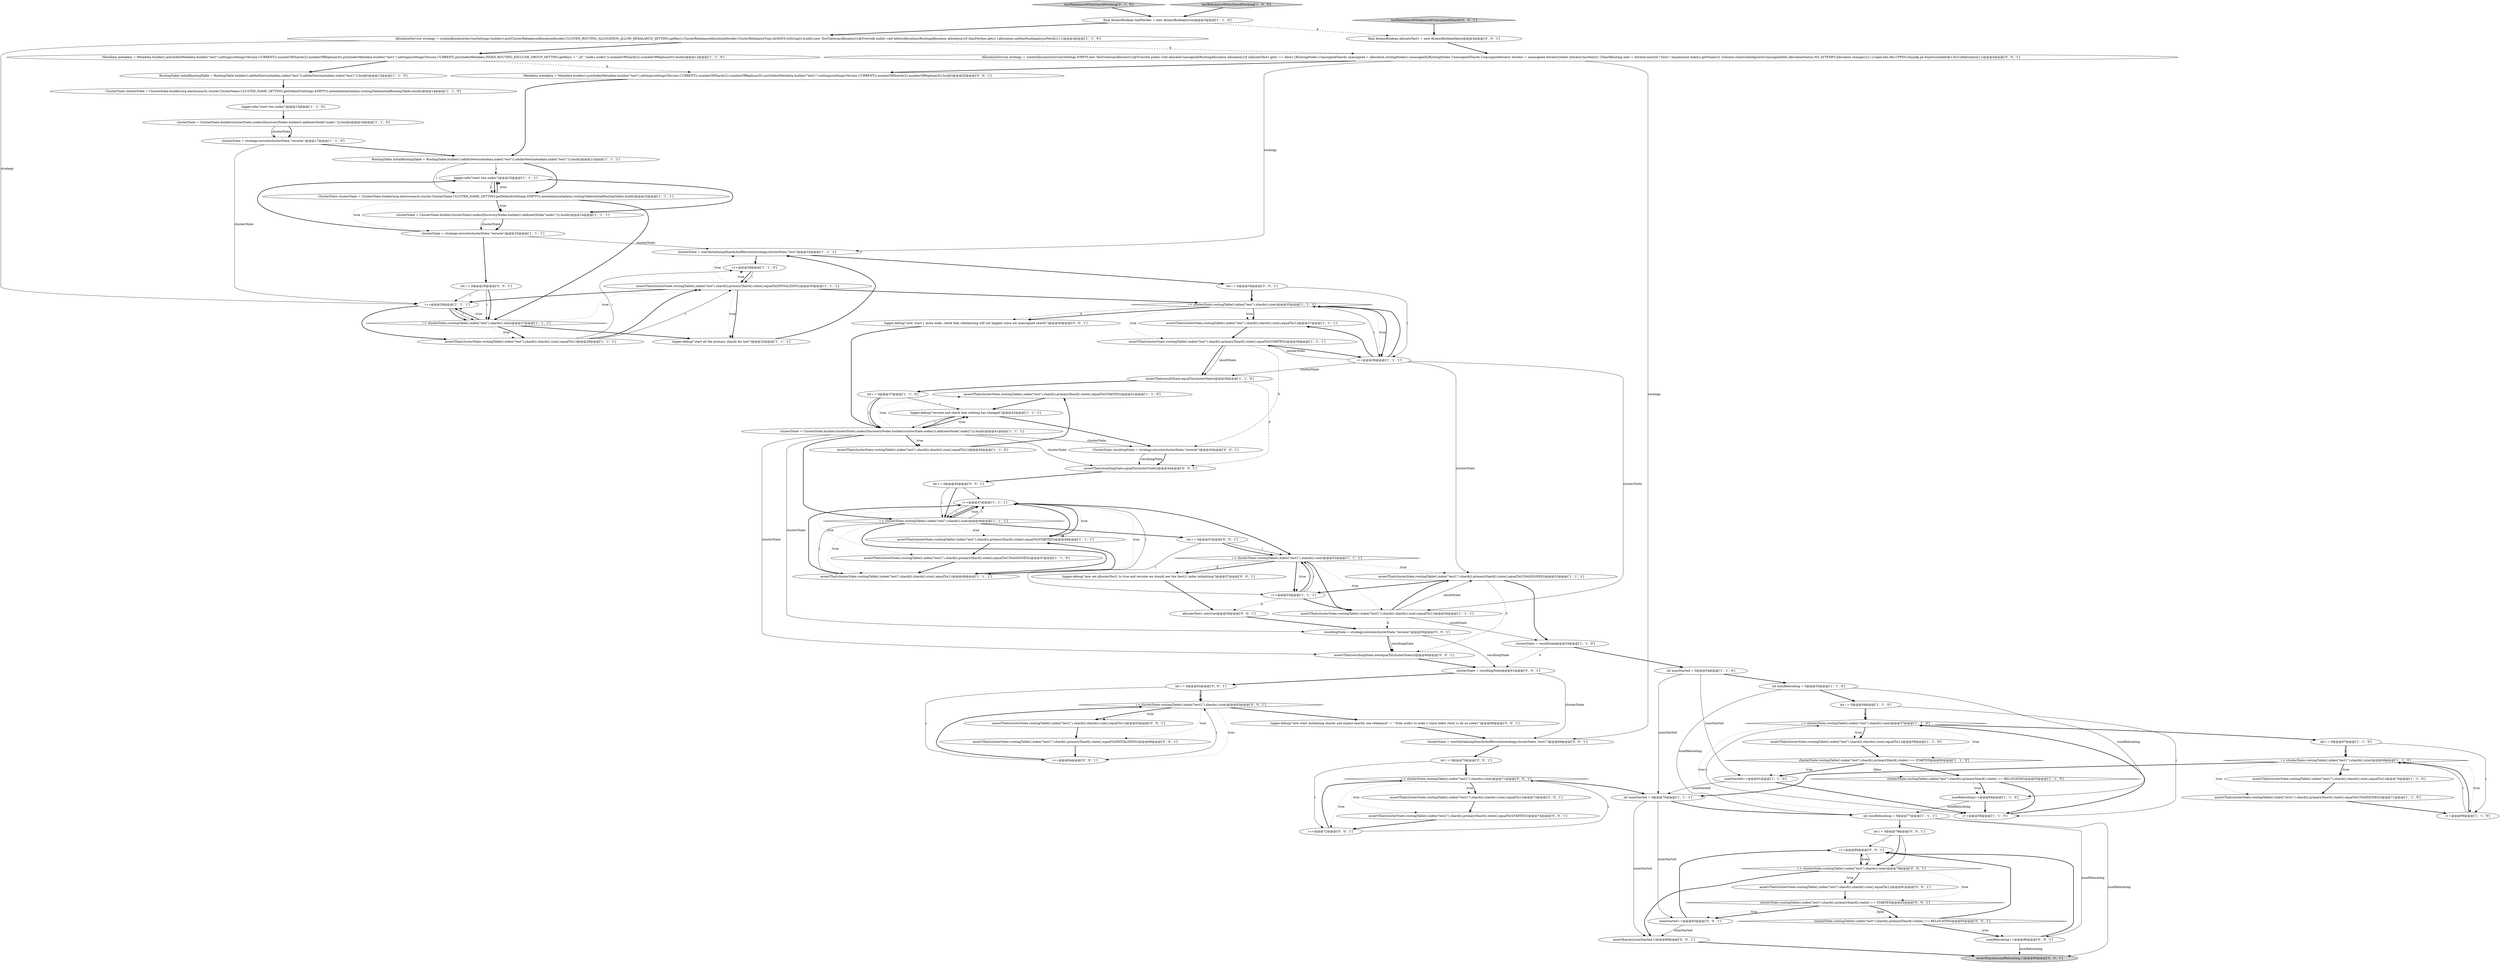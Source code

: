 digraph {
25 [style = filled, label = "assertThat(clusterState.routingTable().index(\"test\").shard(i).primaryShard().state(),equalTo(STARTED))@@@41@@@['1', '1', '0']", fillcolor = white, shape = ellipse image = "AAA0AAABBB1BBB"];
59 [style = filled, label = "i < clusterState.routingTable().index(\"test1\").shards().size()@@@63@@@['0', '0', '1']", fillcolor = white, shape = diamond image = "AAA0AAABBB3BBB"];
36 [style = filled, label = "assertThat(clusterState.routingTable().index(\"test1\").shard(i).shards().size(),equalTo(1))@@@70@@@['1', '1', '0']", fillcolor = white, shape = ellipse image = "AAA0AAABBB1BBB"];
23 [style = filled, label = "clusterState.routingTable().index(\"test\").shard(i).primaryShard().state() == STARTED@@@60@@@['1', '1', '0']", fillcolor = white, shape = diamond image = "AAA0AAABBB1BBB"];
43 [style = filled, label = "assertThat(clusterState.routingTable().index(\"test1\").shard(i).primaryShard().state(),equalTo(UNASSIGNED))@@@55@@@['1', '1', '1']", fillcolor = white, shape = ellipse image = "AAA0AAABBB1BBB"];
54 [style = filled, label = "i++@@@28@@@['1', '1', '0']", fillcolor = white, shape = ellipse image = "AAA0AAABBB1BBB"];
74 [style = filled, label = "clusterState = resultingState@@@61@@@['0', '0', '1']", fillcolor = white, shape = ellipse image = "AAA0AAABBB3BBB"];
80 [style = filled, label = "clusterState.routingTable().index(\"test\").shard(i).primaryShard().state() == RELOCATING@@@85@@@['0', '0', '1']", fillcolor = white, shape = diamond image = "AAA0AAABBB3BBB"];
87 [style = filled, label = "testRebalanceWithIgnoredUnassignedShards['0', '0', '1']", fillcolor = lightgray, shape = diamond image = "AAA0AAABBB3BBB"];
34 [style = filled, label = "int numRelocating = 0@@@77@@@['1', '1', '1']", fillcolor = white, shape = ellipse image = "AAA0AAABBB1BBB"];
65 [style = filled, label = "numStarted++@@@83@@@['0', '0', '1']", fillcolor = white, shape = ellipse image = "AAA0AAABBB3BBB"];
17 [style = filled, label = "Metadata metadata = Metadata.builder().put(IndexMetadata.builder(\"test\").settings(settings(Version.CURRENT)).numberOfShards(2).numberOfReplicas(0)).put(IndexMetadata.builder(\"test1\").settings(settings(Version.CURRENT).put(IndexMetadata.INDEX_ROUTING_EXCLUDE_GROUP_SETTING.getKey() + \"_id\",\"node1,node2\")).numberOfShards(2).numberOfReplicas(0)).build()@@@12@@@['1', '1', '0']", fillcolor = white, shape = ellipse image = "AAA0AAABBB1BBB"];
78 [style = filled, label = "assertEquals(numStarted,1)@@@89@@@['0', '0', '1']", fillcolor = white, shape = ellipse image = "AAA0AAABBB3BBB"];
63 [style = filled, label = "assertThat(resultingState,not(equalTo(clusterState)))@@@60@@@['0', '0', '1']", fillcolor = white, shape = ellipse image = "AAA0AAABBB3BBB"];
51 [style = filled, label = "i < clusterState.routingTable().index(\"test\").shards().size()@@@27@@@['1', '1', '1']", fillcolor = white, shape = diamond image = "AAA0AAABBB1BBB"];
79 [style = filled, label = "logger.debug(\"now, start 1 more node, check that rebalancing will not happen since we unassigned shards\")@@@40@@@['0', '0', '1']", fillcolor = white, shape = ellipse image = "AAA0AAABBB3BBB"];
22 [style = filled, label = "int numStarted = 0@@@54@@@['1', '1', '0']", fillcolor = white, shape = ellipse image = "AAA0AAABBB1BBB"];
94 [style = filled, label = "i < clusterState.routingTable().index(\"test1\").shards().size()@@@71@@@['0', '0', '1']", fillcolor = white, shape = diamond image = "AAA0AAABBB3BBB"];
70 [style = filled, label = "i++@@@64@@@['0', '0', '1']", fillcolor = white, shape = ellipse image = "AAA0AAABBB3BBB"];
91 [style = filled, label = "assertThat(clusterState.routingTable().index(\"test1\").shard(i).shards().size(),equalTo(1))@@@65@@@['0', '0', '1']", fillcolor = white, shape = ellipse image = "AAA0AAABBB3BBB"];
96 [style = filled, label = "allocateTest1.set(true)@@@58@@@['0', '0', '1']", fillcolor = white, shape = ellipse image = "AAA0AAABBB3BBB"];
26 [style = filled, label = "logger.info(\"start two nodes\")@@@23@@@['1', '1', '1']", fillcolor = white, shape = ellipse image = "AAA0AAABBB1BBB"];
76 [style = filled, label = "assertThat(clusterState.routingTable().index(\"test1\").shard(i).primaryShard().state(),equalTo(INITIALIZING))@@@66@@@['0', '0', '1']", fillcolor = white, shape = ellipse image = "AAA0AAABBB3BBB"];
75 [style = filled, label = "logger.debug(\"now set allocateTest1 to true and reroute we should see the (test1( index initializing\")@@@57@@@['0', '0', '1']", fillcolor = white, shape = ellipse image = "AAA0AAABBB3BBB"];
40 [style = filled, label = "int i = 0@@@56@@@['1', '1', '0']", fillcolor = white, shape = ellipse image = "AAA0AAABBB1BBB"];
77 [style = filled, label = "Metadata metadata = Metadata.builder().put(IndexMetadata.builder(\"test\").settings(settings(Version.CURRENT)).numberOfShards(2).numberOfReplicas(0)).put(IndexMetadata.builder(\"test1\").settings(settings(Version.CURRENT)).numberOfShards(2).numberOfReplicas(0)).build()@@@20@@@['0', '0', '1']", fillcolor = white, shape = ellipse image = "AAA0AAABBB3BBB"];
86 [style = filled, label = "logger.debug(\"now start initializing shards and expect exactly one rebalance\" + \" from node1 to node 2 since index (test( is all on node1\")@@@68@@@['0', '0', '1']", fillcolor = white, shape = ellipse image = "AAA0AAABBB3BBB"];
1 [style = filled, label = "clusterState = strategy.reroute(clusterState,\"reroute\")@@@17@@@['1', '1', '0']", fillcolor = white, shape = ellipse image = "AAA0AAABBB1BBB"];
21 [style = filled, label = "assertThat(clusterState.routingTable().index(\"test\").shard(i).shards().size(),equalTo(1))@@@40@@@['1', '1', '0']", fillcolor = white, shape = ellipse image = "AAA0AAABBB1BBB"];
46 [style = filled, label = "int i = 0@@@67@@@['1', '1', '0']", fillcolor = white, shape = ellipse image = "AAA0AAABBB1BBB"];
49 [style = filled, label = "i++@@@53@@@['1', '1', '1']", fillcolor = white, shape = ellipse image = "AAA0AAABBB1BBB"];
4 [style = filled, label = "assertThat(clusterState.routingTable().index(\"test\").shard(i).primaryShard().state(),equalTo(STARTED))@@@49@@@['1', '1', '1']", fillcolor = white, shape = ellipse image = "AAA0AAABBB1BBB"];
84 [style = filled, label = "i++@@@80@@@['0', '0', '1']", fillcolor = white, shape = ellipse image = "AAA0AAABBB3BBB"];
72 [style = filled, label = "clusterState.routingTable().index(\"test\").shard(i).primaryShard().state() == STARTED@@@82@@@['0', '0', '1']", fillcolor = white, shape = diamond image = "AAA0AAABBB3BBB"];
52 [style = filled, label = "logger.debug(\"start all the primary shards for test\")@@@32@@@['1', '1', '1']", fillcolor = white, shape = ellipse image = "AAA0AAABBB1BBB"];
42 [style = filled, label = "ClusterState clusterState = ClusterState.builder(org.elasticsearch.cluster.ClusterName.CLUSTER_NAME_SETTING.getDefault(Settings.EMPTY)).metadata(metadata).routingTable(initialRoutingTable).build()@@@14@@@['1', '1', '0']", fillcolor = white, shape = ellipse image = "AAA0AAABBB1BBB"];
93 [style = filled, label = "assertThat(resultingState,equalTo(clusterState))@@@44@@@['0', '0', '1']", fillcolor = white, shape = ellipse image = "AAA0AAABBB3BBB"];
6 [style = filled, label = "i++@@@28@@@['1', '1', '1']", fillcolor = white, shape = ellipse image = "AAA0AAABBB1BBB"];
82 [style = filled, label = "final AtomicBoolean allocateTest1 = new AtomicBoolean(false)@@@3@@@['0', '0', '1']", fillcolor = white, shape = ellipse image = "AAA0AAABBB3BBB"];
56 [style = filled, label = "clusterState = resultState@@@53@@@['1', '1', '0']", fillcolor = white, shape = ellipse image = "AAA0AAABBB1BBB"];
73 [style = filled, label = "i < clusterState.routingTable().index(\"test\").shards().size()@@@79@@@['0', '0', '1']", fillcolor = white, shape = diamond image = "AAA0AAABBB3BBB"];
16 [style = filled, label = "RoutingTable initialRoutingTable = RoutingTable.builder().addAsNew(metadata.index(\"test\")).addAsNew(metadata.index(\"test1\")).build()@@@13@@@['1', '1', '0']", fillcolor = white, shape = ellipse image = "AAA0AAABBB1BBB"];
0 [style = filled, label = "RoutingTable initialRoutingTable = RoutingTable.builder().addAsNew(metadata.index(\"test\")).addAsNew(metadata.index(\"test1\")).build()@@@21@@@['1', '1', '1']", fillcolor = white, shape = ellipse image = "AAA0AAABBB1BBB"];
58 [style = filled, label = "testRebalanceWhileShardFetching['0', '1', '0']", fillcolor = lightgray, shape = diamond image = "AAA0AAABBB2BBB"];
3 [style = filled, label = "clusterState = ClusterState.builder(clusterState).nodes(DiscoveryNodes.builder().add(newNode(\"node1\"))).build()@@@16@@@['1', '1', '0']", fillcolor = white, shape = ellipse image = "AAA0AAABBB1BBB"];
89 [style = filled, label = "int i = 0@@@70@@@['0', '0', '1']", fillcolor = white, shape = ellipse image = "AAA0AAABBB3BBB"];
37 [style = filled, label = "assertThat(resultState,equalTo(clusterState))@@@36@@@['1', '1', '0']", fillcolor = white, shape = ellipse image = "AAA0AAABBB1BBB"];
29 [style = filled, label = "clusterState = ClusterState.builder(clusterState).nodes(DiscoveryNodes.builder().add(newNode(\"node1\"))).build()@@@24@@@['1', '1', '1']", fillcolor = white, shape = ellipse image = "AAA0AAABBB1BBB"];
68 [style = filled, label = "assertThat(clusterState.routingTable().index(\"test\").shard(i).shards().size(),equalTo(1))@@@81@@@['0', '0', '1']", fillcolor = white, shape = ellipse image = "AAA0AAABBB3BBB"];
53 [style = filled, label = "assertThat(clusterState.routingTable().index(\"test1\").shard(i).shards().size(),equalTo(1))@@@54@@@['1', '1', '1']", fillcolor = white, shape = ellipse image = "AAA0AAABBB1BBB"];
83 [style = filled, label = "int i = 0@@@26@@@['0', '0', '1']", fillcolor = white, shape = ellipse image = "AAA0AAABBB3BBB"];
33 [style = filled, label = "ClusterState clusterState = ClusterState.builder(org.elasticsearch.cluster.ClusterName.CLUSTER_NAME_SETTING.getDefault(Settings.EMPTY)).metadata(metadata).routingTable(initialRoutingTable).build()@@@22@@@['1', '1', '1']", fillcolor = white, shape = ellipse image = "AAA0AAABBB1BBB"];
48 [style = filled, label = "testRebalanceWhileShardFetching['1', '0', '0']", fillcolor = lightgray, shape = diamond image = "AAA0AAABBB1BBB"];
39 [style = filled, label = "clusterState.routingTable().index(\"test\").shard(i).primaryShard().state() == RELOCATING@@@63@@@['1', '1', '0']", fillcolor = white, shape = diamond image = "AAA0AAABBB1BBB"];
30 [style = filled, label = "i++@@@47@@@['1', '1', '1']", fillcolor = white, shape = ellipse image = "AAA0AAABBB1BBB"];
19 [style = filled, label = "i < clusterState.routingTable().index(\"test1\").shards().size()@@@52@@@['1', '1', '1']", fillcolor = white, shape = diamond image = "AAA0AAABBB1BBB"];
31 [style = filled, label = "assertThat(clusterState.routingTable().index(\"test\").shard(i).shards().size(),equalTo(1))@@@59@@@['1', '1', '0']", fillcolor = white, shape = ellipse image = "AAA0AAABBB1BBB"];
38 [style = filled, label = "assertThat(clusterState.routingTable().index(\"test\").shard(i).shards().size(),equalTo(1))@@@48@@@['1', '1', '1']", fillcolor = white, shape = ellipse image = "AAA0AAABBB1BBB"];
28 [style = filled, label = "logger.debug(\"reroute and check that nothing has changed\")@@@42@@@['1', '1', '1']", fillcolor = white, shape = ellipse image = "AAA0AAABBB1BBB"];
24 [style = filled, label = "assertThat(clusterState.routingTable().index(\"test1\").shard(i).primaryShard().state(),equalTo(UNASSIGNED))@@@71@@@['1', '1', '0']", fillcolor = white, shape = ellipse image = "AAA0AAABBB1BBB"];
92 [style = filled, label = "int i = 0@@@51@@@['0', '0', '1']", fillcolor = white, shape = ellipse image = "AAA0AAABBB3BBB"];
69 [style = filled, label = "i++@@@72@@@['0', '0', '1']", fillcolor = white, shape = ellipse image = "AAA0AAABBB3BBB"];
45 [style = filled, label = "assertThat(clusterState.routingTable().index(\"test\").shard(i).shards().size(),equalTo(1))@@@29@@@['1', '1', '1']", fillcolor = white, shape = ellipse image = "AAA0AAABBB1BBB"];
15 [style = filled, label = "assertThat(clusterState.routingTable().index(\"test\").shard(i).shards().size(),equalTo(1))@@@37@@@['1', '1', '1']", fillcolor = white, shape = ellipse image = "AAA0AAABBB1BBB"];
81 [style = filled, label = "clusterState = startInitializingShardsAndReroute(strategy,clusterState,\"test1\")@@@69@@@['0', '0', '1']", fillcolor = white, shape = ellipse image = "AAA0AAABBB3BBB"];
66 [style = filled, label = "ClusterState resultingState = strategy.reroute(clusterState,\"reroute\")@@@43@@@['0', '0', '1']", fillcolor = white, shape = ellipse image = "AAA0AAABBB3BBB"];
18 [style = filled, label = "i < clusterState.routingTable().index(\"test\").shards().size()@@@35@@@['1', '1', '1']", fillcolor = white, shape = diamond image = "AAA0AAABBB1BBB"];
13 [style = filled, label = "i < clusterState.routingTable().index(\"test\").shards().size()@@@57@@@['1', '1', '0']", fillcolor = white, shape = diamond image = "AAA0AAABBB1BBB"];
5 [style = filled, label = "int numRelocating = 0@@@55@@@['1', '1', '0']", fillcolor = white, shape = ellipse image = "AAA0AAABBB1BBB"];
10 [style = filled, label = "final AtomicBoolean hasFetches = new AtomicBoolean(true)@@@3@@@['1', '1', '0']", fillcolor = white, shape = ellipse image = "AAA0AAABBB1BBB"];
90 [style = filled, label = "assertThat(clusterState.routingTable().index(\"test1\").shard(i).shards().size(),equalTo(1))@@@73@@@['0', '0', '1']", fillcolor = white, shape = ellipse image = "AAA0AAABBB3BBB"];
9 [style = filled, label = "numStarted++@@@61@@@['1', '1', '0']", fillcolor = white, shape = ellipse image = "AAA0AAABBB1BBB"];
95 [style = filled, label = "assertEquals(numRelocating,1)@@@90@@@['0', '0', '1']", fillcolor = lightgray, shape = ellipse image = "AAA0AAABBB3BBB"];
7 [style = filled, label = "int i = 0@@@37@@@['1', '1', '0']", fillcolor = white, shape = ellipse image = "AAA0AAABBB1BBB"];
20 [style = filled, label = "i < clusterState.routingTable().index(\"test\").shards().size()@@@46@@@['1', '1', '1']", fillcolor = white, shape = diamond image = "AAA0AAABBB1BBB"];
88 [style = filled, label = "resultingState = strategy.reroute(clusterState,\"reroute\")@@@59@@@['0', '0', '1']", fillcolor = white, shape = ellipse image = "AAA0AAABBB3BBB"];
61 [style = filled, label = "int i = 0@@@34@@@['0', '0', '1']", fillcolor = white, shape = ellipse image = "AAA0AAABBB3BBB"];
11 [style = filled, label = "clusterState = strategy.reroute(clusterState,\"reroute\")@@@25@@@['1', '1', '1']", fillcolor = white, shape = ellipse image = "AAA0AAABBB1BBB"];
2 [style = filled, label = "i < clusterState.routingTable().index(\"test1\").shards().size()@@@68@@@['1', '1', '0']", fillcolor = white, shape = diamond image = "AAA0AAABBB1BBB"];
85 [style = filled, label = "int i = 0@@@78@@@['0', '0', '1']", fillcolor = white, shape = ellipse image = "AAA0AAABBB3BBB"];
55 [style = filled, label = "i++@@@36@@@['1', '1', '1']", fillcolor = white, shape = ellipse image = "AAA0AAABBB1BBB"];
27 [style = filled, label = "assertThat(clusterState.routingTable().index(\"test\").shard(i).primaryShard().state(),equalTo(STARTED))@@@38@@@['1', '1', '1']", fillcolor = white, shape = ellipse image = "AAA0AAABBB1BBB"];
62 [style = filled, label = "assertThat(clusterState.routingTable().index(\"test1\").shard(i).primaryShard().state(),equalTo(STARTED))@@@74@@@['0', '0', '1']", fillcolor = white, shape = ellipse image = "AAA0AAABBB3BBB"];
57 [style = filled, label = "int numStarted = 0@@@76@@@['1', '1', '1']", fillcolor = white, shape = ellipse image = "AAA0AAABBB1BBB"];
60 [style = filled, label = "AllocationService strategy = createAllocationService(Settings.EMPTY,new TestGatewayAllocator(){@Override public void allocateUnassigned(RoutingAllocation allocation){if (allocateTest1.get() == false) {RoutingNodes.UnassignedShards unassigned = allocation.routingNodes().unassigned()RoutingNodes.UnassignedShards.UnassignedIterator iterator = unassigned.iterator()while (iterator.hasNext()) {ShardRouting next = iterator.next()if (\"test1\".equals(next.index().getName())) {iterator.removeAndIgnore(UnassignedInfo.AllocationStatus.NO_ATTEMPT,allocation.changes())}}}super.edu.fdu.CPPDG.tinypdg.pe.ExpressionInfo@13e21a8allocation}})@@@4@@@['0', '0', '1']", fillcolor = white, shape = ellipse image = "AAA0AAABBB3BBB"];
64 [style = filled, label = "int i = 0@@@45@@@['0', '0', '1']", fillcolor = white, shape = ellipse image = "AAA0AAABBB3BBB"];
67 [style = filled, label = "numRelocating++@@@86@@@['0', '0', '1']", fillcolor = white, shape = ellipse image = "AAA0AAABBB3BBB"];
8 [style = filled, label = "logger.info(\"start two nodes\")@@@15@@@['1', '1', '0']", fillcolor = white, shape = ellipse image = "AAA0AAABBB1BBB"];
71 [style = filled, label = "int i = 0@@@62@@@['0', '0', '1']", fillcolor = white, shape = ellipse image = "AAA0AAABBB3BBB"];
41 [style = filled, label = "AllocationService strategy = createAllocationService(Settings.builder().put(ClusterRebalanceAllocationDecider.CLUSTER_ROUTING_ALLOCATION_ALLOW_REBALANCE_SETTING.getKey(),ClusterRebalanceAllocationDecider.ClusterRebalanceType.ALWAYS.toString()).build(),new TestGatewayAllocator(){@Override public void beforeAllocation(RoutingAllocation allocation){if (hasFetches.get()) {allocation.setHasPendingAsyncFetch()}}})@@@4@@@['1', '1', '0']", fillcolor = white, shape = ellipse image = "AAA0AAABBB1BBB"];
12 [style = filled, label = "clusterState = startInitializingShardsAndReroute(strategy,clusterState,\"test\")@@@33@@@['1', '1', '1']", fillcolor = white, shape = ellipse image = "AAA0AAABBB1BBB"];
14 [style = filled, label = "i++@@@58@@@['1', '1', '0']", fillcolor = white, shape = ellipse image = "AAA0AAABBB1BBB"];
32 [style = filled, label = "i++@@@69@@@['1', '1', '0']", fillcolor = white, shape = ellipse image = "AAA0AAABBB1BBB"];
35 [style = filled, label = "assertThat(clusterState.routingTable().index(\"test1\").shard(i).primaryShard().state(),equalTo(UNASSIGNED))@@@47@@@['1', '1', '0']", fillcolor = white, shape = ellipse image = "AAA0AAABBB1BBB"];
47 [style = filled, label = "numRelocating++@@@64@@@['1', '1', '0']", fillcolor = white, shape = ellipse image = "AAA0AAABBB1BBB"];
44 [style = filled, label = "clusterState = ClusterState.builder(clusterState).nodes(DiscoveryNodes.builder(clusterState.nodes()).add(newNode(\"node2\"))).build()@@@41@@@['1', '1', '1']", fillcolor = white, shape = ellipse image = "AAA0AAABBB1BBB"];
50 [style = filled, label = "assertThat(clusterState.routingTable().index(\"test\").shard(i).primaryShard().state(),equalTo(INITIALIZING))@@@30@@@['1', '1', '1']", fillcolor = white, shape = ellipse image = "AAA0AAABBB1BBB"];
37->7 [style = bold, label=""];
23->9 [style = bold, label=""];
51->50 [style = dotted, label="true"];
68->72 [style = bold, label=""];
24->32 [style = bold, label=""];
53->56 [style = solid, label="resultState"];
92->19 [style = solid, label="i"];
50->54 [style = dotted, label="true"];
96->88 [style = bold, label=""];
32->2 [style = solid, label="i"];
2->32 [style = dotted, label="true"];
59->91 [style = bold, label=""];
89->94 [style = solid, label="i"];
44->88 [style = solid, label="clusterState"];
18->55 [style = dotted, label="true"];
94->90 [style = dotted, label="true"];
55->18 [style = bold, label=""];
51->52 [style = bold, label=""];
1->6 [style = solid, label="clusterState"];
5->47 [style = solid, label="numRelocating"];
51->6 [style = bold, label=""];
94->90 [style = bold, label=""];
44->28 [style = bold, label=""];
44->21 [style = dotted, label="true"];
3->1 [style = bold, label=""];
49->96 [style = dashed, label="0"];
53->43 [style = bold, label=""];
20->38 [style = solid, label="i"];
21->25 [style = bold, label=""];
6->51 [style = bold, label=""];
74->71 [style = bold, label=""];
79->44 [style = bold, label=""];
25->28 [style = bold, label=""];
85->73 [style = solid, label="i"];
20->30 [style = bold, label=""];
40->13 [style = bold, label=""];
83->51 [style = bold, label=""];
27->55 [style = bold, label=""];
44->25 [style = dotted, label="true"];
3->1 [style = solid, label="clusterState"];
6->45 [style = bold, label=""];
19->49 [style = bold, label=""];
26->33 [style = solid, label="i"];
30->4 [style = bold, label=""];
9->14 [style = bold, label=""];
59->91 [style = dotted, label="true"];
30->20 [style = solid, label="i"];
39->47 [style = bold, label=""];
33->26 [style = dotted, label="true"];
36->24 [style = bold, label=""];
89->94 [style = bold, label=""];
14->13 [style = solid, label="i"];
92->49 [style = solid, label="i"];
73->78 [style = bold, label=""];
59->76 [style = dotted, label="true"];
80->84 [style = bold, label=""];
37->93 [style = dashed, label="0"];
90->62 [style = bold, label=""];
17->16 [style = bold, label=""];
46->2 [style = bold, label=""];
44->28 [style = dotted, label="true"];
33->29 [style = bold, label=""];
71->59 [style = solid, label="i"];
59->70 [style = dotted, label="true"];
31->23 [style = bold, label=""];
22->57 [style = solid, label="numStarted"];
44->63 [style = solid, label="clusterState"];
88->74 [style = solid, label="resultingState"];
28->66 [style = bold, label=""];
58->10 [style = bold, label=""];
39->14 [style = bold, label=""];
60->12 [style = solid, label="strategy"];
67->84 [style = bold, label=""];
19->43 [style = dotted, label="true"];
73->72 [style = dotted, label="true"];
34->95 [style = solid, label="numRelocating"];
61->55 [style = solid, label="i"];
33->51 [style = bold, label=""];
43->56 [style = bold, label=""];
5->34 [style = solid, label="numRelocating"];
46->32 [style = solid, label="i"];
38->4 [style = bold, label=""];
55->37 [style = solid, label="clusterState"];
66->93 [style = solid, label="resultingState"];
39->47 [style = dotted, label="true"];
11->26 [style = bold, label=""];
56->22 [style = bold, label=""];
45->54 [style = solid, label="i"];
27->66 [style = dashed, label="0"];
49->53 [style = bold, label=""];
14->13 [style = bold, label=""];
41->6 [style = solid, label="strategy"];
44->66 [style = solid, label="clusterState"];
30->38 [style = dotted, label="true"];
70->59 [style = bold, label=""];
13->31 [style = bold, label=""];
61->18 [style = bold, label=""];
20->38 [style = dotted, label="true"];
44->93 [style = solid, label="clusterState"];
89->69 [style = solid, label="i"];
94->57 [style = bold, label=""];
72->80 [style = dotted, label="false"];
55->18 [style = solid, label="i"];
8->3 [style = bold, label=""];
75->96 [style = bold, label=""];
65->84 [style = bold, label=""];
82->60 [style = bold, label=""];
47->34 [style = solid, label="numRelocating"];
2->36 [style = bold, label=""];
18->79 [style = bold, label=""];
55->43 [style = solid, label="clusterState"];
73->84 [style = dotted, label="true"];
19->75 [style = bold, label=""];
7->44 [style = bold, label=""];
32->2 [style = bold, label=""];
23->39 [style = dotted, label="false"];
64->20 [style = solid, label="i"];
71->70 [style = solid, label="i"];
20->30 [style = dotted, label="true"];
72->80 [style = bold, label=""];
63->74 [style = bold, label=""];
13->46 [style = bold, label=""];
81->89 [style = bold, label=""];
18->79 [style = dashed, label="0"];
12->54 [style = bold, label=""];
51->45 [style = dotted, label="true"];
0->33 [style = solid, label="i"];
59->86 [style = bold, label=""];
54->50 [style = bold, label=""];
52->12 [style = bold, label=""];
13->14 [style = dotted, label="true"];
28->44 [style = solid, label="i"];
1->0 [style = bold, label=""];
86->81 [style = bold, label=""];
18->15 [style = bold, label=""];
50->52 [style = dotted, label="true"];
2->24 [style = dotted, label="true"];
60->81 [style = solid, label="strategy"];
64->30 [style = solid, label="i"];
72->65 [style = bold, label=""];
43->49 [style = bold, label=""];
73->68 [style = bold, label=""];
54->50 [style = solid, label="i"];
22->9 [style = solid, label="numStarted"];
51->45 [style = bold, label=""];
17->77 [style = dashed, label="0"];
4->35 [style = bold, label=""];
57->78 [style = solid, label="numStarted"];
40->13 [style = solid, label="i"];
26->33 [style = bold, label=""];
28->44 [style = bold, label=""];
27->37 [style = bold, label=""];
9->57 [style = solid, label="numStarted"];
64->20 [style = bold, label=""];
53->43 [style = solid, label="resultState"];
65->78 [style = solid, label="numStarted"];
16->42 [style = bold, label=""];
44->20 [style = bold, label=""];
23->9 [style = dotted, label="true"];
51->6 [style = dotted, label="true"];
10->41 [style = bold, label=""];
41->60 [style = dashed, label="0"];
53->88 [style = dashed, label="0"];
19->53 [style = bold, label=""];
30->4 [style = dotted, label="true"];
13->23 [style = dotted, label="true"];
11->12 [style = solid, label="clusterState"];
50->6 [style = bold, label=""];
30->20 [style = bold, label=""];
87->82 [style = bold, label=""];
55->15 [style = bold, label=""];
49->19 [style = bold, label=""];
19->49 [style = dotted, label="true"];
7->28 [style = solid, label="i"];
50->18 [style = bold, label=""];
88->63 [style = bold, label=""];
33->29 [style = dotted, label="true"];
38->30 [style = solid, label="i"];
84->73 [style = solid, label="i"];
34->67 [style = solid, label="numRelocating"];
44->21 [style = bold, label=""];
45->50 [style = bold, label=""];
7->44 [style = solid, label="i"];
85->73 [style = bold, label=""];
5->40 [style = bold, label=""];
41->17 [style = bold, label=""];
12->61 [style = bold, label=""];
18->55 [style = bold, label=""];
26->29 [style = bold, label=""];
80->67 [style = bold, label=""];
40->14 [style = solid, label="i"];
60->77 [style = bold, label=""];
85->84 [style = solid, label="i"];
2->57 [style = bold, label=""];
48->10 [style = bold, label=""];
22->5 [style = bold, label=""];
18->15 [style = dotted, label="true"];
0->33 [style = bold, label=""];
72->65 [style = dotted, label="true"];
57->34 [style = bold, label=""];
13->31 [style = dotted, label="true"];
92->19 [style = bold, label=""];
84->73 [style = bold, label=""];
74->81 [style = solid, label="clusterState"];
69->94 [style = solid, label="i"];
80->67 [style = dotted, label="true"];
11->83 [style = bold, label=""];
62->69 [style = bold, label=""];
27->37 [style = solid, label="resultState"];
69->94 [style = bold, label=""];
91->76 [style = bold, label=""];
20->30 [style = solid, label="i"];
46->2 [style = solid, label="i"];
23->39 [style = bold, label=""];
61->18 [style = solid, label="i"];
88->63 [style = solid, label="resultingState"];
57->65 [style = solid, label="numStarted"];
67->95 [style = solid, label="numRelocating"];
2->36 [style = dotted, label="true"];
77->0 [style = bold, label=""];
76->70 [style = bold, label=""];
94->62 [style = dotted, label="true"];
33->11 [style = dotted, label="true"];
19->75 [style = dashed, label="0"];
30->35 [style = dotted, label="true"];
6->51 [style = solid, label="i"];
34->85 [style = bold, label=""];
71->59 [style = bold, label=""];
94->69 [style = dotted, label="true"];
38->30 [style = bold, label=""];
70->59 [style = solid, label="i"];
50->12 [style = dotted, label="true"];
15->27 [style = bold, label=""];
55->27 [style = solid, label="clusterState"];
29->11 [style = solid, label="clusterState"];
18->27 [style = dotted, label="true"];
66->93 [style = bold, label=""];
93->64 [style = bold, label=""];
78->95 [style = bold, label=""];
55->53 [style = solid, label="clusterState"];
20->4 [style = dotted, label="true"];
56->74 [style = dashed, label="0"];
35->38 [style = bold, label=""];
43->63 [style = dashed, label="0"];
49->19 [style = solid, label="i"];
10->82 [style = dashed, label="0"];
20->38 [style = bold, label=""];
42->8 [style = bold, label=""];
50->52 [style = bold, label=""];
19->53 [style = dotted, label="true"];
20->92 [style = bold, label=""];
83->51 [style = solid, label="i"];
47->14 [style = bold, label=""];
45->50 [style = solid, label="i"];
83->6 [style = solid, label="i"];
4->30 [style = bold, label=""];
30->19 [style = bold, label=""];
73->68 [style = dotted, label="true"];
33->26 [style = bold, label=""];
29->11 [style = bold, label=""];
0->26 [style = solid, label="i"];
}
